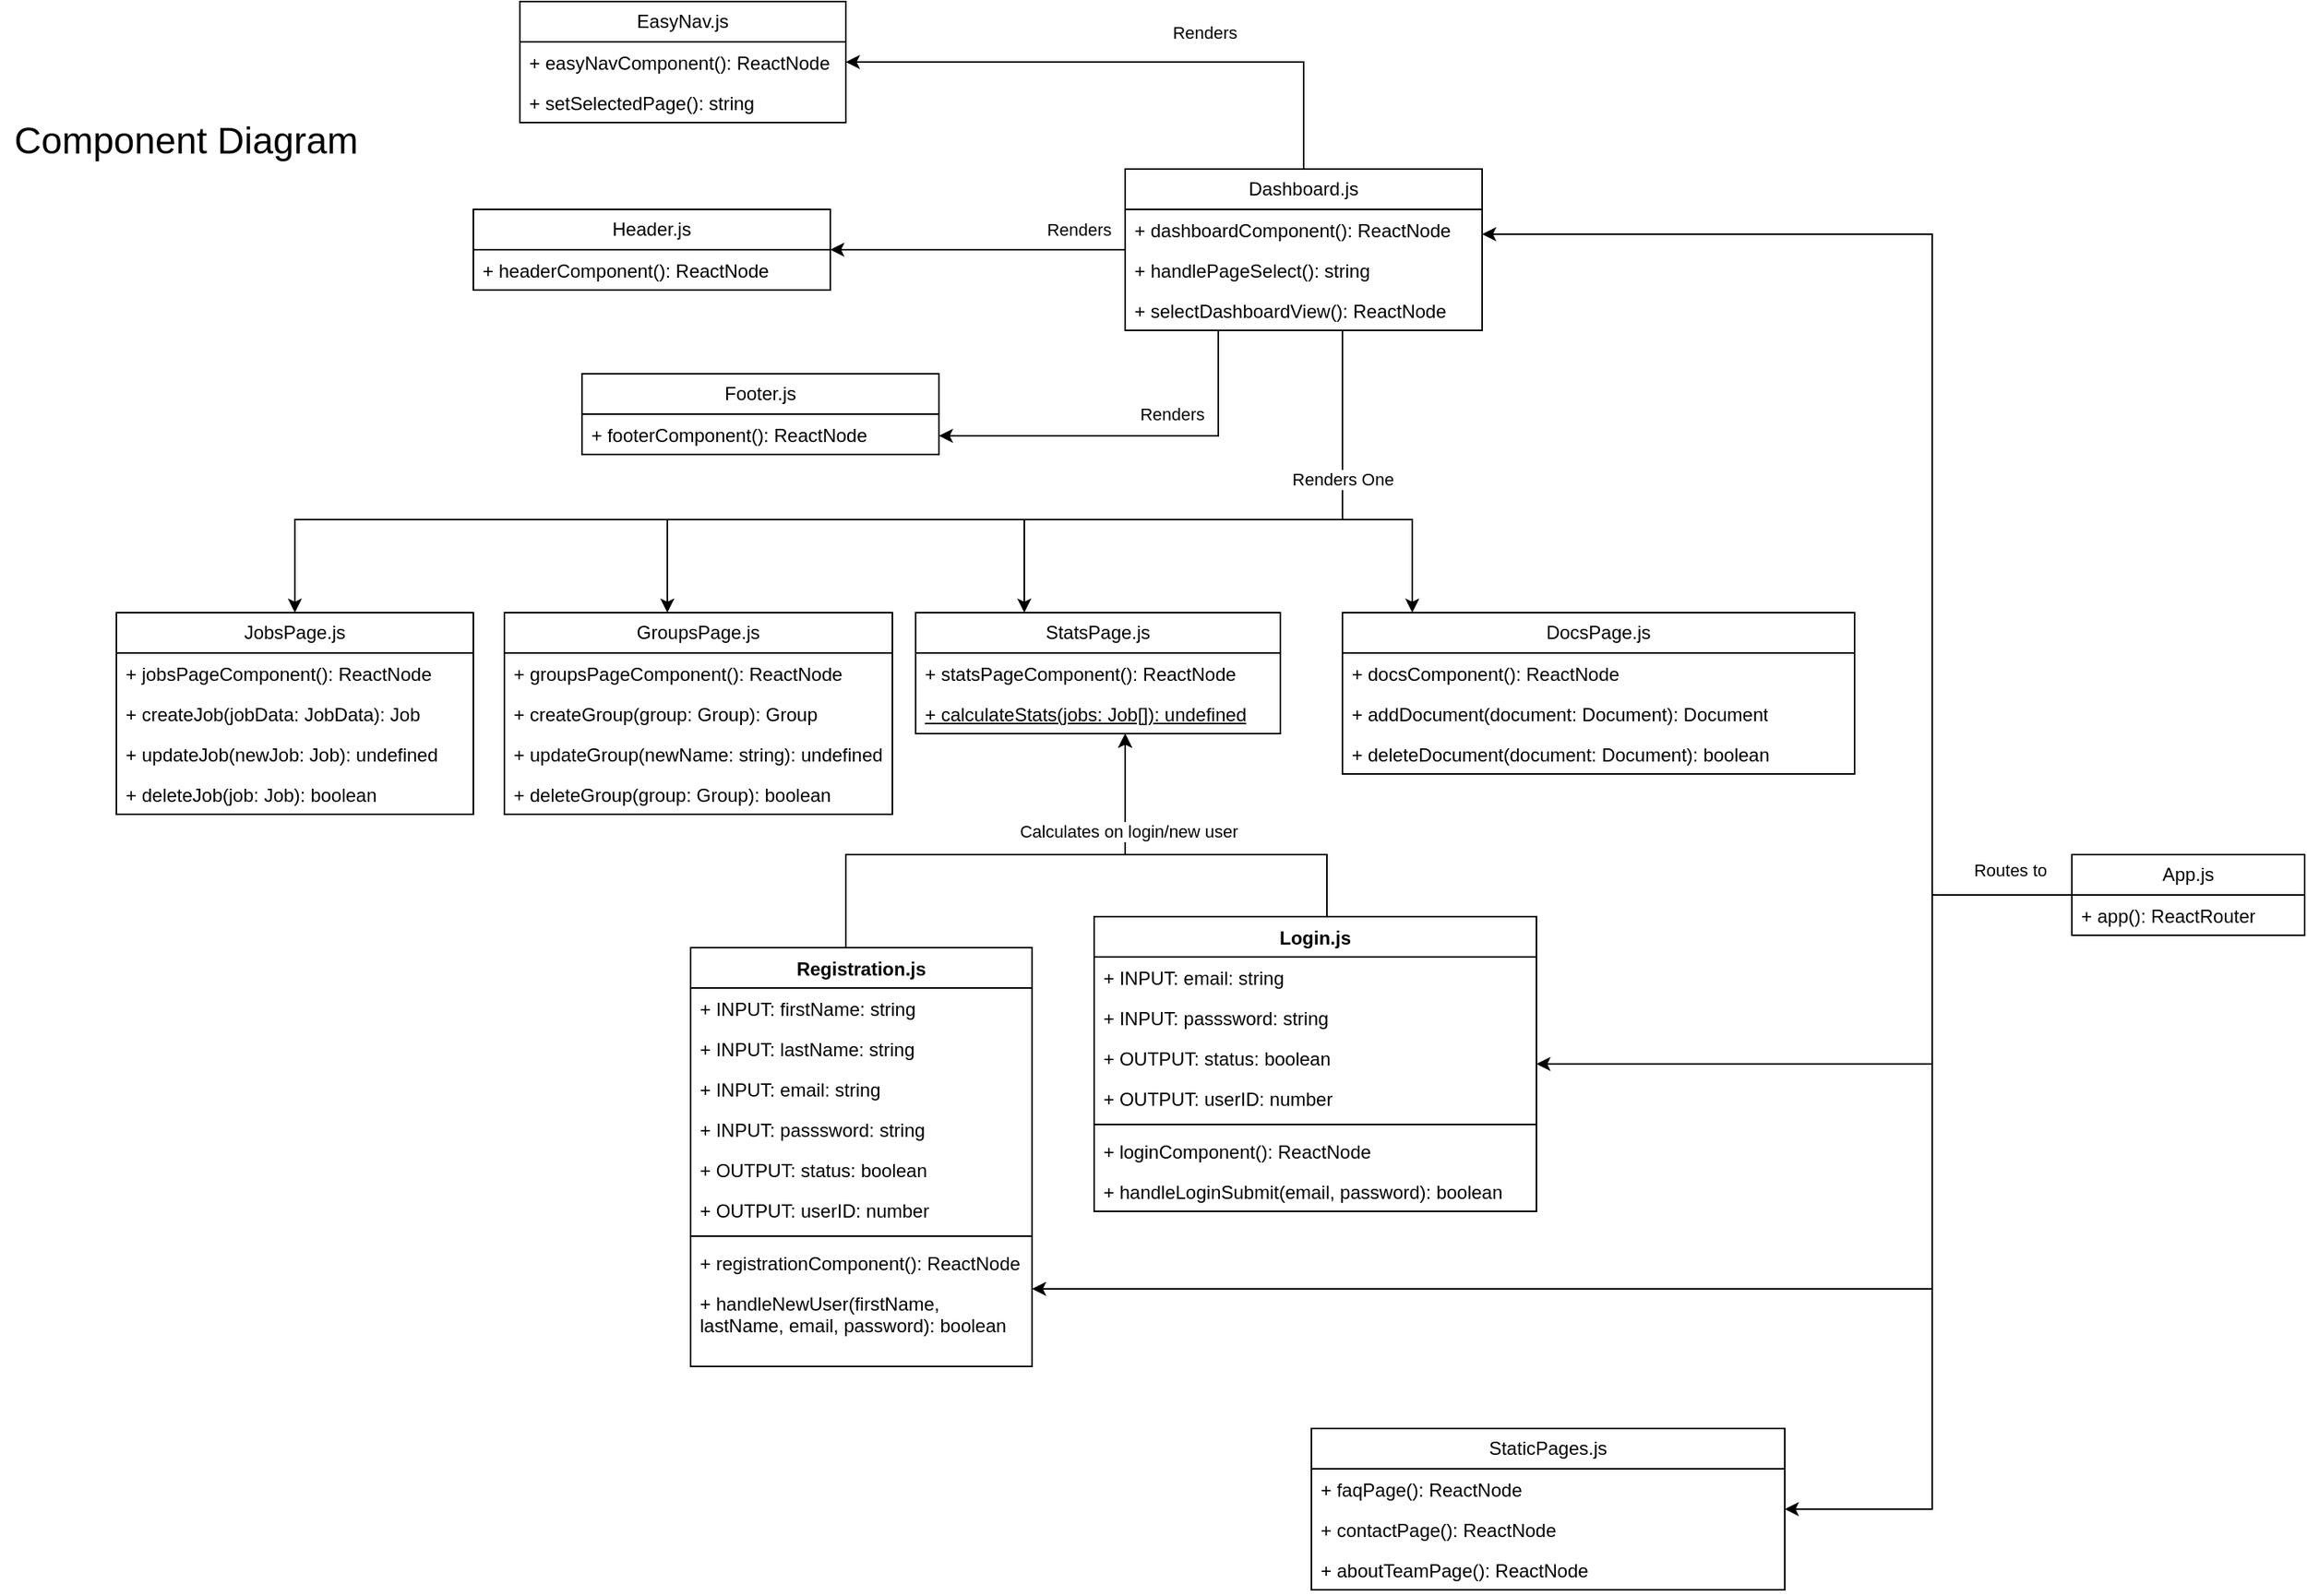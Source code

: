 <mxfile version="26.0.16">
  <diagram name="Page-1" id="zsL1fzsCl1nbroRvegYd">
    <mxGraphModel grid="1" page="1" gridSize="10" guides="1" tooltips="1" connect="1" arrows="1" fold="1" pageScale="1" pageWidth="850" pageHeight="1100" math="0" shadow="0">
      <root>
        <mxCell id="0" />
        <mxCell id="1" parent="0" />
        <mxCell id="69Bt8prux-WzrRiuDXp2-17" value="JobsPage.js" style="swimlane;fontStyle=0;childLayout=stackLayout;horizontal=1;startSize=26;fillColor=none;horizontalStack=0;resizeParent=1;resizeParentMax=0;resizeLast=0;collapsible=1;marginBottom=0;whiteSpace=wrap;html=1;" vertex="1" parent="1">
          <mxGeometry x="145" y="424" width="230" height="130" as="geometry" />
        </mxCell>
        <mxCell id="69Bt8prux-WzrRiuDXp2-19" value="+ jobsPageComponent(): ReactNode" style="text;strokeColor=none;fillColor=none;align=left;verticalAlign=top;spacingLeft=4;spacingRight=4;overflow=hidden;rotatable=0;points=[[0,0.5],[1,0.5]];portConstraint=eastwest;whiteSpace=wrap;html=1;" vertex="1" parent="69Bt8prux-WzrRiuDXp2-17">
          <mxGeometry y="26" width="230" height="26" as="geometry" />
        </mxCell>
        <mxCell id="69Bt8prux-WzrRiuDXp2-18" value="+ createJob(jobData: JobData): Job" style="text;strokeColor=none;fillColor=none;align=left;verticalAlign=top;spacingLeft=4;spacingRight=4;overflow=hidden;rotatable=0;points=[[0,0.5],[1,0.5]];portConstraint=eastwest;whiteSpace=wrap;html=1;" vertex="1" parent="69Bt8prux-WzrRiuDXp2-17">
          <mxGeometry y="52" width="230" height="26" as="geometry" />
        </mxCell>
        <mxCell id="69Bt8prux-WzrRiuDXp2-20" value="+ updateJob(newJob: Job): undefined" style="text;strokeColor=none;fillColor=none;align=left;verticalAlign=top;spacingLeft=4;spacingRight=4;overflow=hidden;rotatable=0;points=[[0,0.5],[1,0.5]];portConstraint=eastwest;whiteSpace=wrap;html=1;" vertex="1" parent="69Bt8prux-WzrRiuDXp2-17">
          <mxGeometry y="78" width="230" height="26" as="geometry" />
        </mxCell>
        <mxCell id="69Bt8prux-WzrRiuDXp2-96" value="+ deleteJob(job: Job): boolean" style="text;strokeColor=none;fillColor=none;align=left;verticalAlign=top;spacingLeft=4;spacingRight=4;overflow=hidden;rotatable=0;points=[[0,0.5],[1,0.5]];portConstraint=eastwest;whiteSpace=wrap;html=1;" vertex="1" parent="69Bt8prux-WzrRiuDXp2-17">
          <mxGeometry y="104" width="230" height="26" as="geometry" />
        </mxCell>
        <mxCell id="69Bt8prux-WzrRiuDXp2-21" value="Header.js" style="swimlane;fontStyle=0;childLayout=stackLayout;horizontal=1;startSize=26;fillColor=none;horizontalStack=0;resizeParent=1;resizeParentMax=0;resizeLast=0;collapsible=1;marginBottom=0;whiteSpace=wrap;html=1;" vertex="1" parent="1">
          <mxGeometry x="375" y="164" width="230" height="52" as="geometry" />
        </mxCell>
        <mxCell id="69Bt8prux-WzrRiuDXp2-22" value="+ headerComponent(): ReactNode" style="text;strokeColor=none;fillColor=none;align=left;verticalAlign=top;spacingLeft=4;spacingRight=4;overflow=hidden;rotatable=0;points=[[0,0.5],[1,0.5]];portConstraint=eastwest;whiteSpace=wrap;html=1;" vertex="1" parent="69Bt8prux-WzrRiuDXp2-21">
          <mxGeometry y="26" width="230" height="26" as="geometry" />
        </mxCell>
        <mxCell id="69Bt8prux-WzrRiuDXp2-25" value="Dashboard.js" style="swimlane;fontStyle=0;childLayout=stackLayout;horizontal=1;startSize=26;fillColor=none;horizontalStack=0;resizeParent=1;resizeParentMax=0;resizeLast=0;collapsible=1;marginBottom=0;whiteSpace=wrap;html=1;" vertex="1" parent="1">
          <mxGeometry x="795" y="138" width="230" height="104" as="geometry" />
        </mxCell>
        <mxCell id="69Bt8prux-WzrRiuDXp2-26" value="+ dashboardComponent(): ReactNode" style="text;strokeColor=none;fillColor=none;align=left;verticalAlign=top;spacingLeft=4;spacingRight=4;overflow=hidden;rotatable=0;points=[[0,0.5],[1,0.5]];portConstraint=eastwest;whiteSpace=wrap;html=1;" vertex="1" parent="69Bt8prux-WzrRiuDXp2-25">
          <mxGeometry y="26" width="230" height="26" as="geometry" />
        </mxCell>
        <mxCell id="69Bt8prux-WzrRiuDXp2-27" value="+ handlePageSelect(): string" style="text;strokeColor=none;fillColor=none;align=left;verticalAlign=top;spacingLeft=4;spacingRight=4;overflow=hidden;rotatable=0;points=[[0,0.5],[1,0.5]];portConstraint=eastwest;whiteSpace=wrap;html=1;" vertex="1" parent="69Bt8prux-WzrRiuDXp2-25">
          <mxGeometry y="52" width="230" height="26" as="geometry" />
        </mxCell>
        <mxCell id="69Bt8prux-WzrRiuDXp2-28" value="+ selectDashboardView(): ReactNode" style="text;strokeColor=none;fillColor=none;align=left;verticalAlign=top;spacingLeft=4;spacingRight=4;overflow=hidden;rotatable=0;points=[[0,0.5],[1,0.5]];portConstraint=eastwest;whiteSpace=wrap;html=1;" vertex="1" parent="69Bt8prux-WzrRiuDXp2-25">
          <mxGeometry y="78" width="230" height="26" as="geometry" />
        </mxCell>
        <mxCell id="69Bt8prux-WzrRiuDXp2-41" value="GroupsPage.js" style="swimlane;fontStyle=0;childLayout=stackLayout;horizontal=1;startSize=26;fillColor=none;horizontalStack=0;resizeParent=1;resizeParentMax=0;resizeLast=0;collapsible=1;marginBottom=0;whiteSpace=wrap;html=1;" vertex="1" parent="1">
          <mxGeometry x="395" y="424" width="250" height="130" as="geometry" />
        </mxCell>
        <mxCell id="69Bt8prux-WzrRiuDXp2-42" value="+ groupsPageComponent(): ReactNode" style="text;strokeColor=none;fillColor=none;align=left;verticalAlign=top;spacingLeft=4;spacingRight=4;overflow=hidden;rotatable=0;points=[[0,0.5],[1,0.5]];portConstraint=eastwest;whiteSpace=wrap;html=1;" vertex="1" parent="69Bt8prux-WzrRiuDXp2-41">
          <mxGeometry y="26" width="250" height="26" as="geometry" />
        </mxCell>
        <mxCell id="69Bt8prux-WzrRiuDXp2-43" value="+ createGroup(group: Group): Group" style="text;strokeColor=none;fillColor=none;align=left;verticalAlign=top;spacingLeft=4;spacingRight=4;overflow=hidden;rotatable=0;points=[[0,0.5],[1,0.5]];portConstraint=eastwest;whiteSpace=wrap;html=1;" vertex="1" parent="69Bt8prux-WzrRiuDXp2-41">
          <mxGeometry y="52" width="250" height="26" as="geometry" />
        </mxCell>
        <mxCell id="69Bt8prux-WzrRiuDXp2-44" value="+ updateGroup(newName: string): undefined" style="text;strokeColor=none;fillColor=none;align=left;verticalAlign=top;spacingLeft=4;spacingRight=4;overflow=hidden;rotatable=0;points=[[0,0.5],[1,0.5]];portConstraint=eastwest;whiteSpace=wrap;html=1;" vertex="1" parent="69Bt8prux-WzrRiuDXp2-41">
          <mxGeometry y="78" width="250" height="26" as="geometry" />
        </mxCell>
        <mxCell id="69Bt8prux-WzrRiuDXp2-97" value="+ deleteGroup(group: Group): boolean" style="text;strokeColor=none;fillColor=none;align=left;verticalAlign=top;spacingLeft=4;spacingRight=4;overflow=hidden;rotatable=0;points=[[0,0.5],[1,0.5]];portConstraint=eastwest;whiteSpace=wrap;html=1;" vertex="1" parent="69Bt8prux-WzrRiuDXp2-41">
          <mxGeometry y="104" width="250" height="26" as="geometry" />
        </mxCell>
        <mxCell id="69Bt8prux-WzrRiuDXp2-45" value="StatsPage.js" style="swimlane;fontStyle=0;childLayout=stackLayout;horizontal=1;startSize=26;fillColor=none;horizontalStack=0;resizeParent=1;resizeParentMax=0;resizeLast=0;collapsible=1;marginBottom=0;whiteSpace=wrap;html=1;" vertex="1" parent="1">
          <mxGeometry x="660" y="424" width="235" height="78" as="geometry" />
        </mxCell>
        <mxCell id="69Bt8prux-WzrRiuDXp2-46" value="+ statsPageComponent(): ReactNode" style="text;strokeColor=none;fillColor=none;align=left;verticalAlign=top;spacingLeft=4;spacingRight=4;overflow=hidden;rotatable=0;points=[[0,0.5],[1,0.5]];portConstraint=eastwest;whiteSpace=wrap;html=1;" vertex="1" parent="69Bt8prux-WzrRiuDXp2-45">
          <mxGeometry y="26" width="235" height="26" as="geometry" />
        </mxCell>
        <mxCell id="69Bt8prux-WzrRiuDXp2-47" value="&lt;u&gt;+ calculateStats(jobs: Job[]): undefined&lt;/u&gt;" style="text;strokeColor=none;fillColor=none;align=left;verticalAlign=top;spacingLeft=4;spacingRight=4;overflow=hidden;rotatable=0;points=[[0,0.5],[1,0.5]];portConstraint=eastwest;whiteSpace=wrap;html=1;" vertex="1" parent="69Bt8prux-WzrRiuDXp2-45">
          <mxGeometry y="52" width="235" height="26" as="geometry" />
        </mxCell>
        <mxCell id="69Bt8prux-WzrRiuDXp2-49" value="DocsPage.js" style="swimlane;fontStyle=0;childLayout=stackLayout;horizontal=1;startSize=26;fillColor=none;horizontalStack=0;resizeParent=1;resizeParentMax=0;resizeLast=0;collapsible=1;marginBottom=0;whiteSpace=wrap;html=1;" vertex="1" parent="1">
          <mxGeometry x="935" y="424" width="330" height="104" as="geometry" />
        </mxCell>
        <mxCell id="69Bt8prux-WzrRiuDXp2-50" value="+ docsComponent(): ReactNode" style="text;strokeColor=none;fillColor=none;align=left;verticalAlign=top;spacingLeft=4;spacingRight=4;overflow=hidden;rotatable=0;points=[[0,0.5],[1,0.5]];portConstraint=eastwest;whiteSpace=wrap;html=1;" vertex="1" parent="69Bt8prux-WzrRiuDXp2-49">
          <mxGeometry y="26" width="330" height="26" as="geometry" />
        </mxCell>
        <mxCell id="69Bt8prux-WzrRiuDXp2-51" value="+ addDocument(document: Document): Document" style="text;strokeColor=none;fillColor=none;align=left;verticalAlign=top;spacingLeft=4;spacingRight=4;overflow=hidden;rotatable=0;points=[[0,0.5],[1,0.5]];portConstraint=eastwest;whiteSpace=wrap;html=1;" vertex="1" parent="69Bt8prux-WzrRiuDXp2-49">
          <mxGeometry y="52" width="330" height="26" as="geometry" />
        </mxCell>
        <mxCell id="69Bt8prux-WzrRiuDXp2-52" value="+ deleteDocument(document: Document): boolean" style="text;strokeColor=none;fillColor=none;align=left;verticalAlign=top;spacingLeft=4;spacingRight=4;overflow=hidden;rotatable=0;points=[[0,0.5],[1,0.5]];portConstraint=eastwest;whiteSpace=wrap;html=1;" vertex="1" parent="69Bt8prux-WzrRiuDXp2-49">
          <mxGeometry y="78" width="330" height="26" as="geometry" />
        </mxCell>
        <mxCell id="69Bt8prux-WzrRiuDXp2-53" value="EasyNav.js" style="swimlane;fontStyle=0;childLayout=stackLayout;horizontal=1;startSize=26;fillColor=none;horizontalStack=0;resizeParent=1;resizeParentMax=0;resizeLast=0;collapsible=1;marginBottom=0;whiteSpace=wrap;html=1;" vertex="1" parent="1">
          <mxGeometry x="405" y="30" width="210" height="78" as="geometry" />
        </mxCell>
        <mxCell id="69Bt8prux-WzrRiuDXp2-54" value="+ easyNavComponent(): ReactNode" style="text;strokeColor=none;fillColor=none;align=left;verticalAlign=top;spacingLeft=4;spacingRight=4;overflow=hidden;rotatable=0;points=[[0,0.5],[1,0.5]];portConstraint=eastwest;whiteSpace=wrap;html=1;" vertex="1" parent="69Bt8prux-WzrRiuDXp2-53">
          <mxGeometry y="26" width="210" height="26" as="geometry" />
        </mxCell>
        <mxCell id="69Bt8prux-WzrRiuDXp2-84" value="+ setSelectedPage(): string" style="text;strokeColor=none;fillColor=none;align=left;verticalAlign=top;spacingLeft=4;spacingRight=4;overflow=hidden;rotatable=0;points=[[0,0.5],[1,0.5]];portConstraint=eastwest;whiteSpace=wrap;html=1;" vertex="1" parent="69Bt8prux-WzrRiuDXp2-53">
          <mxGeometry y="52" width="210" height="26" as="geometry" />
        </mxCell>
        <mxCell id="69Bt8prux-WzrRiuDXp2-57" value="Footer.js" style="swimlane;fontStyle=0;childLayout=stackLayout;horizontal=1;startSize=26;fillColor=none;horizontalStack=0;resizeParent=1;resizeParentMax=0;resizeLast=0;collapsible=1;marginBottom=0;whiteSpace=wrap;html=1;" vertex="1" parent="1">
          <mxGeometry x="445" y="270" width="230" height="52" as="geometry" />
        </mxCell>
        <mxCell id="69Bt8prux-WzrRiuDXp2-58" value="+ footerComponent(): ReactNode" style="text;strokeColor=none;fillColor=none;align=left;verticalAlign=top;spacingLeft=4;spacingRight=4;overflow=hidden;rotatable=0;points=[[0,0.5],[1,0.5]];portConstraint=eastwest;whiteSpace=wrap;html=1;" vertex="1" parent="69Bt8prux-WzrRiuDXp2-57">
          <mxGeometry y="26" width="230" height="26" as="geometry" />
        </mxCell>
        <mxCell id="69Bt8prux-WzrRiuDXp2-62" value="Login.js" style="swimlane;fontStyle=1;align=center;verticalAlign=top;childLayout=stackLayout;horizontal=1;startSize=26;horizontalStack=0;resizeParent=1;resizeParentMax=0;resizeLast=0;collapsible=1;marginBottom=0;whiteSpace=wrap;html=1;" vertex="1" parent="1">
          <mxGeometry x="775" y="620" width="285" height="190" as="geometry" />
        </mxCell>
        <mxCell id="69Bt8prux-WzrRiuDXp2-63" value="+ INPUT: email: string" style="text;strokeColor=none;fillColor=none;align=left;verticalAlign=top;spacingLeft=4;spacingRight=4;overflow=hidden;rotatable=0;points=[[0,0.5],[1,0.5]];portConstraint=eastwest;whiteSpace=wrap;html=1;" vertex="1" parent="69Bt8prux-WzrRiuDXp2-62">
          <mxGeometry y="26" width="285" height="26" as="geometry" />
        </mxCell>
        <mxCell id="69Bt8prux-WzrRiuDXp2-66" value="+ INPUT: passsword: string" style="text;strokeColor=none;fillColor=none;align=left;verticalAlign=top;spacingLeft=4;spacingRight=4;overflow=hidden;rotatable=0;points=[[0,0.5],[1,0.5]];portConstraint=eastwest;whiteSpace=wrap;html=1;" vertex="1" parent="69Bt8prux-WzrRiuDXp2-62">
          <mxGeometry y="52" width="285" height="26" as="geometry" />
        </mxCell>
        <mxCell id="69Bt8prux-WzrRiuDXp2-67" value="+ OUTPUT: status: boolean" style="text;strokeColor=none;fillColor=none;align=left;verticalAlign=top;spacingLeft=4;spacingRight=4;overflow=hidden;rotatable=0;points=[[0,0.5],[1,0.5]];portConstraint=eastwest;whiteSpace=wrap;html=1;" vertex="1" parent="69Bt8prux-WzrRiuDXp2-62">
          <mxGeometry y="78" width="285" height="26" as="geometry" />
        </mxCell>
        <mxCell id="69Bt8prux-WzrRiuDXp2-69" value="+ OUTPUT: userID: number" style="text;strokeColor=none;fillColor=none;align=left;verticalAlign=top;spacingLeft=4;spacingRight=4;overflow=hidden;rotatable=0;points=[[0,0.5],[1,0.5]];portConstraint=eastwest;whiteSpace=wrap;html=1;" vertex="1" parent="69Bt8prux-WzrRiuDXp2-62">
          <mxGeometry y="104" width="285" height="26" as="geometry" />
        </mxCell>
        <mxCell id="69Bt8prux-WzrRiuDXp2-64" value="" style="line;strokeWidth=1;fillColor=none;align=left;verticalAlign=middle;spacingTop=-1;spacingLeft=3;spacingRight=3;rotatable=0;labelPosition=right;points=[];portConstraint=eastwest;strokeColor=inherit;" vertex="1" parent="69Bt8prux-WzrRiuDXp2-62">
          <mxGeometry y="130" width="285" height="8" as="geometry" />
        </mxCell>
        <mxCell id="69Bt8prux-WzrRiuDXp2-65" value="+ loginComponent(): ReactNode" style="text;strokeColor=none;fillColor=none;align=left;verticalAlign=top;spacingLeft=4;spacingRight=4;overflow=hidden;rotatable=0;points=[[0,0.5],[1,0.5]];portConstraint=eastwest;whiteSpace=wrap;html=1;" vertex="1" parent="69Bt8prux-WzrRiuDXp2-62">
          <mxGeometry y="138" width="285" height="26" as="geometry" />
        </mxCell>
        <mxCell id="69Bt8prux-WzrRiuDXp2-70" value="+ handleLoginSubmit(email, password): boolean" style="text;strokeColor=none;fillColor=none;align=left;verticalAlign=top;spacingLeft=4;spacingRight=4;overflow=hidden;rotatable=0;points=[[0,0.5],[1,0.5]];portConstraint=eastwest;whiteSpace=wrap;html=1;" vertex="1" parent="69Bt8prux-WzrRiuDXp2-62">
          <mxGeometry y="164" width="285" height="26" as="geometry" />
        </mxCell>
        <mxCell id="69Bt8prux-WzrRiuDXp2-71" value="Registration.js" style="swimlane;fontStyle=1;align=center;verticalAlign=top;childLayout=stackLayout;horizontal=1;startSize=26;horizontalStack=0;resizeParent=1;resizeParentMax=0;resizeLast=0;collapsible=1;marginBottom=0;whiteSpace=wrap;html=1;" vertex="1" parent="1">
          <mxGeometry x="515" y="640" width="220" height="270" as="geometry" />
        </mxCell>
        <mxCell id="69Bt8prux-WzrRiuDXp2-81" value="+ INPUT: firstName: string" style="text;strokeColor=none;fillColor=none;align=left;verticalAlign=top;spacingLeft=4;spacingRight=4;overflow=hidden;rotatable=0;points=[[0,0.5],[1,0.5]];portConstraint=eastwest;whiteSpace=wrap;html=1;" vertex="1" parent="69Bt8prux-WzrRiuDXp2-71">
          <mxGeometry y="26" width="220" height="26" as="geometry" />
        </mxCell>
        <mxCell id="69Bt8prux-WzrRiuDXp2-82" value="+ INPUT: lastName: string" style="text;strokeColor=none;fillColor=none;align=left;verticalAlign=top;spacingLeft=4;spacingRight=4;overflow=hidden;rotatable=0;points=[[0,0.5],[1,0.5]];portConstraint=eastwest;whiteSpace=wrap;html=1;" vertex="1" parent="69Bt8prux-WzrRiuDXp2-71">
          <mxGeometry y="52" width="220" height="26" as="geometry" />
        </mxCell>
        <mxCell id="69Bt8prux-WzrRiuDXp2-80" value="+ INPUT: email: string" style="text;strokeColor=none;fillColor=none;align=left;verticalAlign=top;spacingLeft=4;spacingRight=4;overflow=hidden;rotatable=0;points=[[0,0.5],[1,0.5]];portConstraint=eastwest;whiteSpace=wrap;html=1;" vertex="1" parent="69Bt8prux-WzrRiuDXp2-71">
          <mxGeometry y="78" width="220" height="26" as="geometry" />
        </mxCell>
        <mxCell id="69Bt8prux-WzrRiuDXp2-73" value="+ INPUT: passsword: string" style="text;strokeColor=none;fillColor=none;align=left;verticalAlign=top;spacingLeft=4;spacingRight=4;overflow=hidden;rotatable=0;points=[[0,0.5],[1,0.5]];portConstraint=eastwest;whiteSpace=wrap;html=1;" vertex="1" parent="69Bt8prux-WzrRiuDXp2-71">
          <mxGeometry y="104" width="220" height="26" as="geometry" />
        </mxCell>
        <mxCell id="69Bt8prux-WzrRiuDXp2-74" value="+ OUTPUT: status: boolean" style="text;strokeColor=none;fillColor=none;align=left;verticalAlign=top;spacingLeft=4;spacingRight=4;overflow=hidden;rotatable=0;points=[[0,0.5],[1,0.5]];portConstraint=eastwest;whiteSpace=wrap;html=1;" vertex="1" parent="69Bt8prux-WzrRiuDXp2-71">
          <mxGeometry y="130" width="220" height="26" as="geometry" />
        </mxCell>
        <mxCell id="69Bt8prux-WzrRiuDXp2-75" value="+ OUTPUT: userID: number" style="text;strokeColor=none;fillColor=none;align=left;verticalAlign=top;spacingLeft=4;spacingRight=4;overflow=hidden;rotatable=0;points=[[0,0.5],[1,0.5]];portConstraint=eastwest;whiteSpace=wrap;html=1;" vertex="1" parent="69Bt8prux-WzrRiuDXp2-71">
          <mxGeometry y="156" width="220" height="26" as="geometry" />
        </mxCell>
        <mxCell id="69Bt8prux-WzrRiuDXp2-76" value="" style="line;strokeWidth=1;fillColor=none;align=left;verticalAlign=middle;spacingTop=-1;spacingLeft=3;spacingRight=3;rotatable=0;labelPosition=right;points=[];portConstraint=eastwest;strokeColor=inherit;" vertex="1" parent="69Bt8prux-WzrRiuDXp2-71">
          <mxGeometry y="182" width="220" height="8" as="geometry" />
        </mxCell>
        <mxCell id="69Bt8prux-WzrRiuDXp2-77" value="+ registrationComponent(): ReactNode" style="text;strokeColor=none;fillColor=none;align=left;verticalAlign=top;spacingLeft=4;spacingRight=4;overflow=hidden;rotatable=0;points=[[0,0.5],[1,0.5]];portConstraint=eastwest;whiteSpace=wrap;html=1;" vertex="1" parent="69Bt8prux-WzrRiuDXp2-71">
          <mxGeometry y="190" width="220" height="26" as="geometry" />
        </mxCell>
        <mxCell id="69Bt8prux-WzrRiuDXp2-78" value="+ handleNewUser(firstName, lastName, email, password): boolean" style="text;strokeColor=none;fillColor=none;align=left;verticalAlign=top;spacingLeft=4;spacingRight=4;overflow=hidden;rotatable=0;points=[[0,0.5],[1,0.5]];portConstraint=eastwest;whiteSpace=wrap;html=1;" vertex="1" parent="69Bt8prux-WzrRiuDXp2-71">
          <mxGeometry y="216" width="220" height="54" as="geometry" />
        </mxCell>
        <mxCell id="69Bt8prux-WzrRiuDXp2-85" value="" style="endArrow=classic;html=1;rounded=0;edgeStyle=orthogonalEdgeStyle;" edge="1" parent="1" source="69Bt8prux-WzrRiuDXp2-25" target="69Bt8prux-WzrRiuDXp2-53">
          <mxGeometry width="50" height="50" relative="1" as="geometry">
            <mxPoint x="930" y="284" as="sourcePoint" />
            <mxPoint x="980" y="234" as="targetPoint" />
            <Array as="points">
              <mxPoint x="910" y="69" />
            </Array>
          </mxGeometry>
        </mxCell>
        <mxCell id="69Bt8prux-WzrRiuDXp2-86" value="Renders" style="edgeLabel;html=1;align=center;verticalAlign=middle;resizable=0;points=[];" connectable="0" vertex="1" parent="69Bt8prux-WzrRiuDXp2-85">
          <mxGeometry x="-0.172" y="3" relative="1" as="geometry">
            <mxPoint x="17" y="-22" as="offset" />
          </mxGeometry>
        </mxCell>
        <mxCell id="69Bt8prux-WzrRiuDXp2-87" value="" style="endArrow=classic;html=1;rounded=0;edgeStyle=orthogonalEdgeStyle;" edge="1" parent="1" source="69Bt8prux-WzrRiuDXp2-25" target="69Bt8prux-WzrRiuDXp2-49">
          <mxGeometry width="50" height="50" relative="1" as="geometry">
            <mxPoint x="930" y="444" as="sourcePoint" />
            <mxPoint x="980" y="394" as="targetPoint" />
            <Array as="points">
              <mxPoint x="935" y="364" />
              <mxPoint x="980" y="364" />
            </Array>
          </mxGeometry>
        </mxCell>
        <mxCell id="69Bt8prux-WzrRiuDXp2-88" value="" style="endArrow=classic;html=1;rounded=0;edgeStyle=orthogonalEdgeStyle;" edge="1" parent="1" source="69Bt8prux-WzrRiuDXp2-25" target="69Bt8prux-WzrRiuDXp2-45">
          <mxGeometry width="50" height="50" relative="1" as="geometry">
            <mxPoint x="930" y="444" as="sourcePoint" />
            <mxPoint x="980" y="394" as="targetPoint" />
            <Array as="points">
              <mxPoint x="935" y="364" />
              <mxPoint x="730" y="364" />
            </Array>
          </mxGeometry>
        </mxCell>
        <mxCell id="69Bt8prux-WzrRiuDXp2-89" value="" style="endArrow=classic;html=1;rounded=0;edgeStyle=orthogonalEdgeStyle;" edge="1" parent="1" source="69Bt8prux-WzrRiuDXp2-25" target="69Bt8prux-WzrRiuDXp2-41">
          <mxGeometry width="50" height="50" relative="1" as="geometry">
            <mxPoint x="930" y="444" as="sourcePoint" />
            <mxPoint x="980" y="394" as="targetPoint" />
            <Array as="points">
              <mxPoint x="935" y="364" />
              <mxPoint x="500" y="364" />
            </Array>
          </mxGeometry>
        </mxCell>
        <mxCell id="69Bt8prux-WzrRiuDXp2-90" value="" style="endArrow=classic;html=1;rounded=0;edgeStyle=orthogonalEdgeStyle;" edge="1" parent="1" source="69Bt8prux-WzrRiuDXp2-25" target="69Bt8prux-WzrRiuDXp2-17">
          <mxGeometry width="50" height="50" relative="1" as="geometry">
            <mxPoint x="930" y="444" as="sourcePoint" />
            <mxPoint x="980" y="394" as="targetPoint" />
            <Array as="points">
              <mxPoint x="935" y="364" />
              <mxPoint x="260" y="364" />
            </Array>
          </mxGeometry>
        </mxCell>
        <mxCell id="69Bt8prux-WzrRiuDXp2-91" value="Renders One" style="edgeLabel;html=1;align=center;verticalAlign=middle;resizable=0;points=[];" connectable="0" vertex="1" parent="69Bt8prux-WzrRiuDXp2-90">
          <mxGeometry x="-0.73" y="-1" relative="1" as="geometry">
            <mxPoint x="1" y="-20" as="offset" />
          </mxGeometry>
        </mxCell>
        <mxCell id="69Bt8prux-WzrRiuDXp2-92" value="" style="endArrow=classic;html=1;rounded=0;edgeStyle=orthogonalEdgeStyle;" edge="1" parent="1" source="69Bt8prux-WzrRiuDXp2-25" target="69Bt8prux-WzrRiuDXp2-57">
          <mxGeometry width="50" height="50" relative="1" as="geometry">
            <mxPoint x="675" y="374" as="sourcePoint" />
            <mxPoint x="725" y="324" as="targetPoint" />
            <Array as="points">
              <mxPoint x="855" y="310" />
            </Array>
          </mxGeometry>
        </mxCell>
        <mxCell id="69Bt8prux-WzrRiuDXp2-95" value="Renders" style="edgeLabel;html=1;align=center;verticalAlign=middle;resizable=0;points=[];" connectable="0" vertex="1" parent="69Bt8prux-WzrRiuDXp2-92">
          <mxGeometry x="0.429" y="2" relative="1" as="geometry">
            <mxPoint x="79" y="-16" as="offset" />
          </mxGeometry>
        </mxCell>
        <mxCell id="69Bt8prux-WzrRiuDXp2-93" value="" style="endArrow=classic;html=1;rounded=0;" edge="1" parent="1" source="69Bt8prux-WzrRiuDXp2-25" target="69Bt8prux-WzrRiuDXp2-21">
          <mxGeometry width="50" height="50" relative="1" as="geometry">
            <mxPoint x="675" y="374" as="sourcePoint" />
            <mxPoint x="725" y="324" as="targetPoint" />
          </mxGeometry>
        </mxCell>
        <mxCell id="69Bt8prux-WzrRiuDXp2-94" value="Renders" style="edgeLabel;html=1;align=center;verticalAlign=middle;resizable=0;points=[];" connectable="0" vertex="1" parent="69Bt8prux-WzrRiuDXp2-93">
          <mxGeometry x="0.393" y="2" relative="1" as="geometry">
            <mxPoint x="102" y="-15" as="offset" />
          </mxGeometry>
        </mxCell>
        <mxCell id="69Bt8prux-WzrRiuDXp2-98" value="" style="endArrow=classic;html=1;rounded=0;edgeStyle=orthogonalEdgeStyle;" edge="1" parent="1" source="69Bt8prux-WzrRiuDXp2-62" target="69Bt8prux-WzrRiuDXp2-47">
          <mxGeometry width="50" height="50" relative="1" as="geometry">
            <mxPoint x="705" y="670" as="sourcePoint" />
            <mxPoint x="755" y="620" as="targetPoint" />
            <Array as="points">
              <mxPoint x="925" y="580" />
              <mxPoint x="795" y="580" />
            </Array>
          </mxGeometry>
        </mxCell>
        <mxCell id="69Bt8prux-WzrRiuDXp2-99" value="" style="endArrow=classic;html=1;rounded=0;edgeStyle=orthogonalEdgeStyle;" edge="1" parent="1" source="69Bt8prux-WzrRiuDXp2-71" target="69Bt8prux-WzrRiuDXp2-45">
          <mxGeometry width="50" height="50" relative="1" as="geometry">
            <mxPoint x="705" y="670" as="sourcePoint" />
            <mxPoint x="755" y="620" as="targetPoint" />
            <Array as="points">
              <mxPoint x="615" y="580" />
              <mxPoint x="795" y="580" />
            </Array>
          </mxGeometry>
        </mxCell>
        <mxCell id="69Bt8prux-WzrRiuDXp2-101" value="Calculates on login/new user" style="edgeLabel;html=1;align=center;verticalAlign=middle;resizable=0;points=[];" connectable="0" vertex="1" parent="69Bt8prux-WzrRiuDXp2-99">
          <mxGeometry x="0.731" y="-2" relative="1" as="geometry">
            <mxPoint y="20" as="offset" />
          </mxGeometry>
        </mxCell>
        <mxCell id="69Bt8prux-WzrRiuDXp2-102" value="StaticPages.js" style="swimlane;fontStyle=0;childLayout=stackLayout;horizontal=1;startSize=26;fillColor=none;horizontalStack=0;resizeParent=1;resizeParentMax=0;resizeLast=0;collapsible=1;marginBottom=0;whiteSpace=wrap;html=1;" vertex="1" parent="1">
          <mxGeometry x="915" y="950" width="305" height="104" as="geometry" />
        </mxCell>
        <mxCell id="69Bt8prux-WzrRiuDXp2-103" value="+ faqPage(): ReactNode" style="text;strokeColor=none;fillColor=none;align=left;verticalAlign=top;spacingLeft=4;spacingRight=4;overflow=hidden;rotatable=0;points=[[0,0.5],[1,0.5]];portConstraint=eastwest;whiteSpace=wrap;html=1;" vertex="1" parent="69Bt8prux-WzrRiuDXp2-102">
          <mxGeometry y="26" width="305" height="26" as="geometry" />
        </mxCell>
        <mxCell id="69Bt8prux-WzrRiuDXp2-104" value="+ contactPage(): ReactNode" style="text;strokeColor=none;fillColor=none;align=left;verticalAlign=top;spacingLeft=4;spacingRight=4;overflow=hidden;rotatable=0;points=[[0,0.5],[1,0.5]];portConstraint=eastwest;whiteSpace=wrap;html=1;" vertex="1" parent="69Bt8prux-WzrRiuDXp2-102">
          <mxGeometry y="52" width="305" height="26" as="geometry" />
        </mxCell>
        <mxCell id="69Bt8prux-WzrRiuDXp2-105" value="+ aboutTeamPage(): ReactNode" style="text;strokeColor=none;fillColor=none;align=left;verticalAlign=top;spacingLeft=4;spacingRight=4;overflow=hidden;rotatable=0;points=[[0,0.5],[1,0.5]];portConstraint=eastwest;whiteSpace=wrap;html=1;" vertex="1" parent="69Bt8prux-WzrRiuDXp2-102">
          <mxGeometry y="78" width="305" height="26" as="geometry" />
        </mxCell>
        <mxCell id="69Bt8prux-WzrRiuDXp2-106" value="App.js" style="swimlane;fontStyle=0;childLayout=stackLayout;horizontal=1;startSize=26;fillColor=none;horizontalStack=0;resizeParent=1;resizeParentMax=0;resizeLast=0;collapsible=1;marginBottom=0;whiteSpace=wrap;html=1;" vertex="1" parent="1">
          <mxGeometry x="1405" y="580" width="150" height="52" as="geometry" />
        </mxCell>
        <mxCell id="69Bt8prux-WzrRiuDXp2-107" value="+ app(): ReactRouter" style="text;strokeColor=none;fillColor=none;align=left;verticalAlign=top;spacingLeft=4;spacingRight=4;overflow=hidden;rotatable=0;points=[[0,0.5],[1,0.5]];portConstraint=eastwest;whiteSpace=wrap;html=1;" vertex="1" parent="69Bt8prux-WzrRiuDXp2-106">
          <mxGeometry y="26" width="150" height="26" as="geometry" />
        </mxCell>
        <mxCell id="69Bt8prux-WzrRiuDXp2-110" value="" style="endArrow=classic;html=1;rounded=0;edgeStyle=orthogonalEdgeStyle;" edge="1" parent="1" source="69Bt8prux-WzrRiuDXp2-106" target="69Bt8prux-WzrRiuDXp2-25">
          <mxGeometry width="50" height="50" relative="1" as="geometry">
            <mxPoint x="1285" y="660" as="sourcePoint" />
            <mxPoint x="855" y="480" as="targetPoint" />
            <Array as="points">
              <mxPoint x="1315" y="606" />
              <mxPoint x="1315" y="180" />
            </Array>
          </mxGeometry>
        </mxCell>
        <mxCell id="69Bt8prux-WzrRiuDXp2-111" value="" style="endArrow=classic;html=1;rounded=0;edgeStyle=orthogonalEdgeStyle;" edge="1" parent="1" source="69Bt8prux-WzrRiuDXp2-106" target="69Bt8prux-WzrRiuDXp2-62">
          <mxGeometry width="50" height="50" relative="1" as="geometry">
            <mxPoint x="805" y="530" as="sourcePoint" />
            <mxPoint x="855" y="480" as="targetPoint" />
            <Array as="points">
              <mxPoint x="1315" y="606" />
              <mxPoint x="1315" y="715" />
            </Array>
          </mxGeometry>
        </mxCell>
        <mxCell id="69Bt8prux-WzrRiuDXp2-112" value="" style="endArrow=classic;html=1;rounded=0;edgeStyle=orthogonalEdgeStyle;" edge="1" parent="1" source="69Bt8prux-WzrRiuDXp2-106" target="69Bt8prux-WzrRiuDXp2-102">
          <mxGeometry width="50" height="50" relative="1" as="geometry">
            <mxPoint x="805" y="530" as="sourcePoint" />
            <mxPoint x="855" y="480" as="targetPoint" />
            <Array as="points">
              <mxPoint x="1315" y="606" />
              <mxPoint x="1315" y="1002" />
            </Array>
          </mxGeometry>
        </mxCell>
        <mxCell id="69Bt8prux-WzrRiuDXp2-113" value="" style="endArrow=classic;html=1;rounded=0;edgeStyle=orthogonalEdgeStyle;" edge="1" parent="1" source="69Bt8prux-WzrRiuDXp2-106" target="69Bt8prux-WzrRiuDXp2-71">
          <mxGeometry width="50" height="50" relative="1" as="geometry">
            <mxPoint x="805" y="530" as="sourcePoint" />
            <mxPoint x="855" y="480" as="targetPoint" />
            <Array as="points">
              <mxPoint x="1315" y="606" />
              <mxPoint x="1315" y="860" />
            </Array>
          </mxGeometry>
        </mxCell>
        <mxCell id="69Bt8prux-WzrRiuDXp2-114" value="Routes to" style="edgeLabel;html=1;align=center;verticalAlign=middle;resizable=0;points=[];" connectable="0" vertex="1" parent="69Bt8prux-WzrRiuDXp2-113">
          <mxGeometry x="-0.697" relative="1" as="geometry">
            <mxPoint x="50" y="-66" as="offset" />
          </mxGeometry>
        </mxCell>
        <mxCell id="69Bt8prux-WzrRiuDXp2-116" value="Component Diagram" style="text;html=1;align=center;verticalAlign=middle;whiteSpace=wrap;rounded=0;fontSize=24;" vertex="1" parent="1">
          <mxGeometry x="70" y="70" width="240" height="100" as="geometry" />
        </mxCell>
      </root>
    </mxGraphModel>
  </diagram>
</mxfile>
